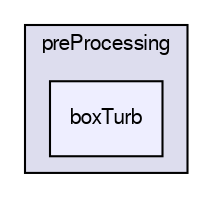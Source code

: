 digraph "applications/utilities/preProcessing/boxTurb" {
  bgcolor=transparent;
  compound=true
  node [ fontsize="10", fontname="FreeSans"];
  edge [ labelfontsize="10", labelfontname="FreeSans"];
  subgraph clusterdir_2cb9088fcfa5d85f3ea0b5a37d6be287 {
    graph [ bgcolor="#ddddee", pencolor="black", label="preProcessing" fontname="FreeSans", fontsize="10", URL="dir_2cb9088fcfa5d85f3ea0b5a37d6be287.html"]
  dir_e63be396e33f4fbe80cf953628dc8086 [shape=box, label="boxTurb", style="filled", fillcolor="#eeeeff", pencolor="black", URL="dir_e63be396e33f4fbe80cf953628dc8086.html"];
  }
}
